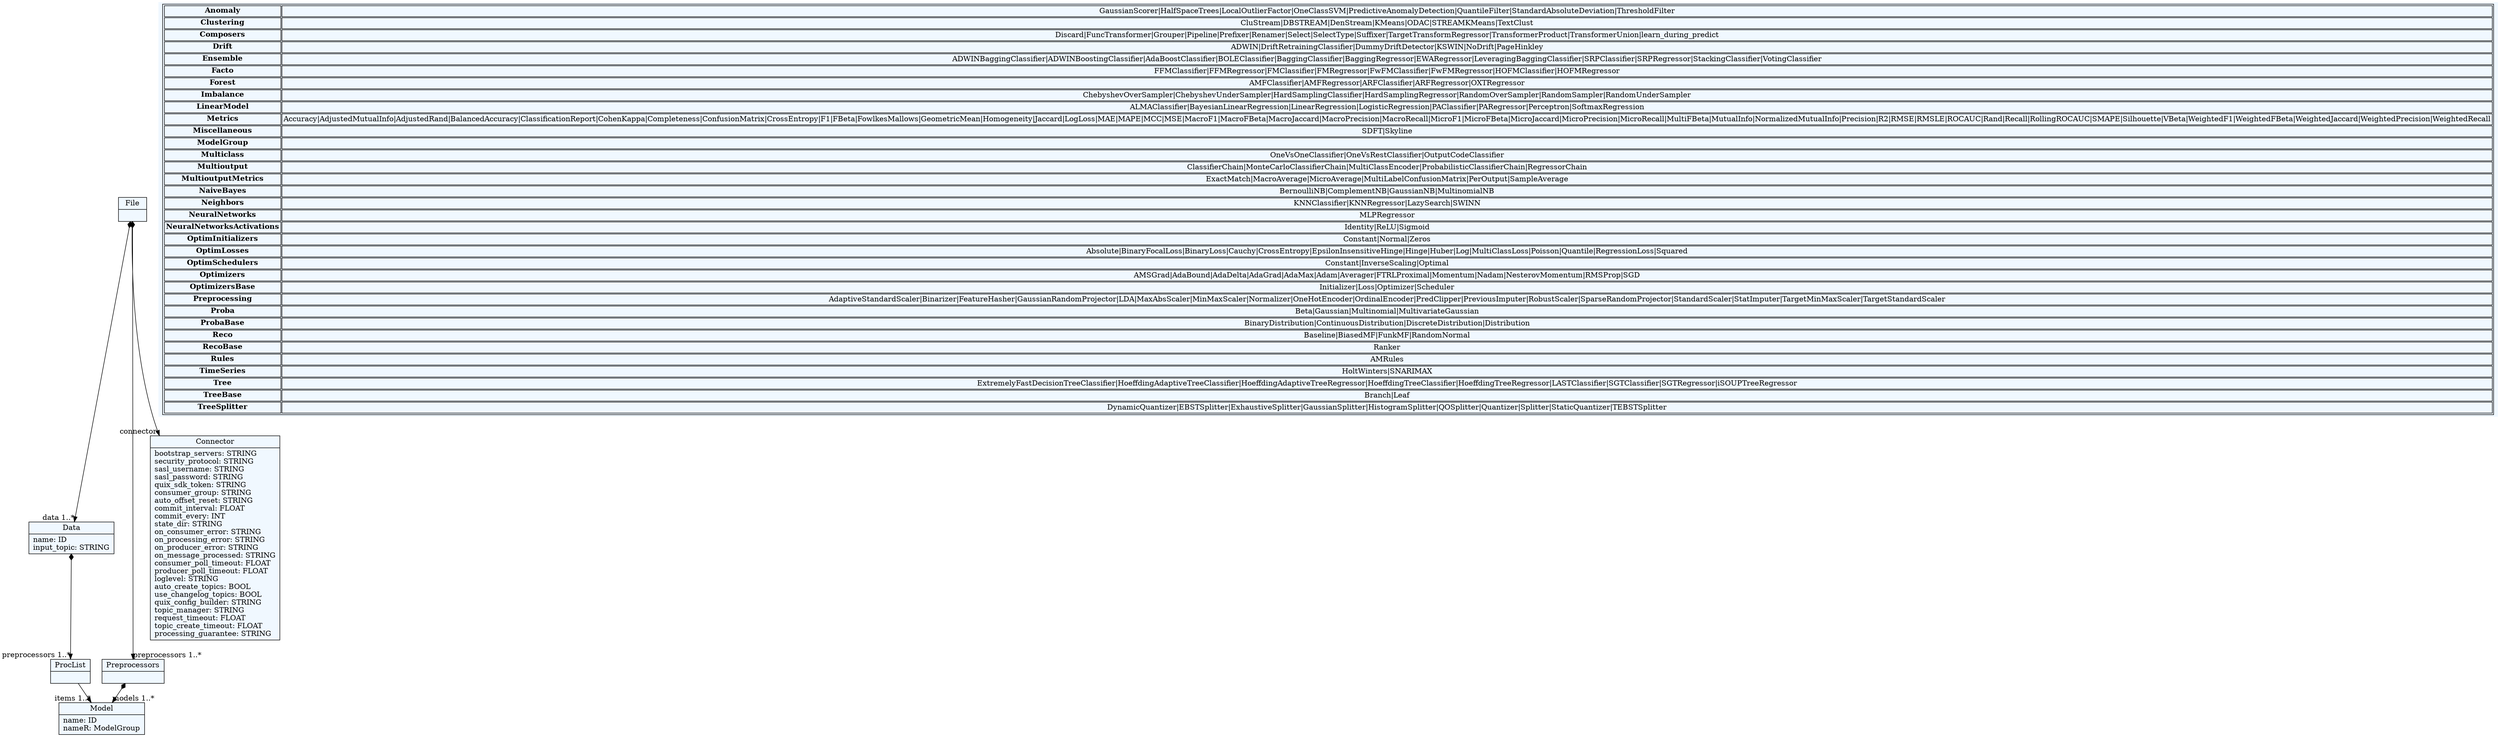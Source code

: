 
    digraph textX {
    fontname = "Bitstream Vera Sans"
    fontsize = 8
    node[
        shape=record,
        style=filled,
        fillcolor=aliceblue
    ]
    nodesep = 0.3
    edge[dir=black,arrowtail=empty]


2440562045104[ label="{File|}"]

2440562044192[ label="{Data|name: ID\linput_topic: STRING\l}"]

2440561660544[ label="{ProcList|}"]

2440561661216[ label="{Preprocessors|}"]

2440561658336[ label="{Model|name: ID\lnameR: ModelGroup\l}"]

2440561656992[ label="{Connector|bootstrap_servers: STRING\lsecurity_protocol: STRING\lsasl_username: STRING\lsasl_password: STRING\lquix_sdk_token: STRING\lconsumer_group: STRING\lauto_offset_reset: STRING\lcommit_interval: FLOAT\lcommit_every: INT\lstate_dir: STRING\lon_consumer_error: STRING\lon_processing_error: STRING\lon_producer_error: STRING\lon_message_processed: STRING\lconsumer_poll_timeout: FLOAT\lproducer_poll_timeout: FLOAT\lloglevel: STRING\lauto_create_topics: BOOL\luse_changelog_topics: BOOL\lquix_config_builder: STRING\ltopic_manager: STRING\lrequest_timeout: FLOAT\ltopic_create_timeout: FLOAT\lprocessing_guarantee: STRING\l}"]



2440562045104 -> 2440561656992[arrowtail=diamond, dir=both, headlabel="connector "]
2440562045104 -> 2440562044192[arrowtail=diamond, dir=both, headlabel="data 1..*"]
2440562045104 -> 2440561661216[arrowtail=diamond, dir=both, headlabel="preprocessors 1..*"]
2440562044192 -> 2440561660544[arrowtail=diamond, dir=both, headlabel="preprocessors 1..*"]
2440561660544 -> 2440561658336[headlabel="items 1..*"]
2440561661216 -> 2440561658336[arrowtail=diamond, dir=both, headlabel="models 1..*"]
match_rules [ shape=plaintext, label=< <table>
	<tr>
		<td><b>Anomaly</b></td><td>GaussianScorer|HalfSpaceTrees|LocalOutlierFactor|OneClassSVM|PredictiveAnomalyDetection|QuantileFilter|StandardAbsoluteDeviation|ThresholdFilter</td>
	</tr>
	<tr>
		<td><b>Clustering</b></td><td>CluStream|DBSTREAM|DenStream|KMeans|ODAC|STREAMKMeans|TextClust</td>
	</tr>
	<tr>
		<td><b>Composers</b></td><td>Discard|FuncTransformer|Grouper|Pipeline|Prefixer|Renamer|Select|SelectType|Suffixer|TargetTransformRegressor|TransformerProduct|TransformerUnion|learn_during_predict</td>
	</tr>
	<tr>
		<td><b>Drift</b></td><td>ADWIN|DriftRetrainingClassifier|DummyDriftDetector|KSWIN|NoDrift|PageHinkley</td>
	</tr>
	<tr>
		<td><b>Ensemble</b></td><td>ADWINBaggingClassifier|ADWINBoostingClassifier|AdaBoostClassifier|BOLEClassifier|BaggingClassifier|BaggingRegressor|EWARegressor|LeveragingBaggingClassifier|SRPClassifier|SRPRegressor|StackingClassifier|VotingClassifier</td>
	</tr>
	<tr>
		<td><b>Facto</b></td><td>FFMClassifier|FFMRegressor|FMClassifier|FMRegressor|FwFMClassifier|FwFMRegressor|HOFMClassifier|HOFMRegressor</td>
	</tr>
	<tr>
		<td><b>Forest</b></td><td>AMFClassifier|AMFRegressor|ARFClassifier|ARFRegressor|OXTRegressor</td>
	</tr>
	<tr>
		<td><b>Imbalance</b></td><td>ChebyshevOverSampler|ChebyshevUnderSampler|HardSamplingClassifier|HardSamplingRegressor|RandomOverSampler|RandomSampler|RandomUnderSampler</td>
	</tr>
	<tr>
		<td><b>LinearModel</b></td><td>ALMAClassifier|BayesianLinearRegression|LinearRegression|LogisticRegression|PAClassifier|PARegressor|Perceptron|SoftmaxRegression</td>
	</tr>
	<tr>
		<td><b>Metrics</b></td><td>Accuracy|AdjustedMutualInfo|AdjustedRand|BalancedAccuracy|ClassificationReport|CohenKappa|Completeness|ConfusionMatrix|CrossEntropy|F1|FBeta|FowlkesMallows|GeometricMean|Homogeneity|Jaccard|LogLoss|MAE|MAPE|MCC|MSE|MacroF1|MacroFBeta|MacroJaccard|MacroPrecision|MacroRecall|MicroF1|MicroFBeta|MicroJaccard|MicroPrecision|MicroRecall|MultiFBeta|MutualInfo|NormalizedMutualInfo|Precision|R2|RMSE|RMSLE|ROCAUC|Rand|Recall|RollingROCAUC|SMAPE|Silhouette|VBeta|WeightedF1|WeightedFBeta|WeightedJaccard|WeightedPrecision|WeightedRecall</td>
	</tr>
	<tr>
		<td><b>Miscellaneous</b></td><td>SDFT|Skyline</td>
	</tr>
	<tr>
		<td><b>ModelGroup</b></td><td></td>
	</tr>
	<tr>
		<td><b>Multiclass</b></td><td>OneVsOneClassifier|OneVsRestClassifier|OutputCodeClassifier</td>
	</tr>
	<tr>
		<td><b>Multioutput</b></td><td>ClassifierChain|MonteCarloClassifierChain|MultiClassEncoder|ProbabilisticClassifierChain|RegressorChain</td>
	</tr>
	<tr>
		<td><b>MultioutputMetrics</b></td><td>ExactMatch|MacroAverage|MicroAverage|MultiLabelConfusionMatrix|PerOutput|SampleAverage</td>
	</tr>
	<tr>
		<td><b>NaiveBayes</b></td><td>BernoulliNB|ComplementNB|GaussianNB|MultinomialNB</td>
	</tr>
	<tr>
		<td><b>Neighbors</b></td><td>KNNClassifier|KNNRegressor|LazySearch|SWINN</td>
	</tr>
	<tr>
		<td><b>NeuralNetworks</b></td><td>MLPRegressor</td>
	</tr>
	<tr>
		<td><b>NeuralNetworksActivations</b></td><td>Identity|ReLU|Sigmoid</td>
	</tr>
	<tr>
		<td><b>OptimInitializers</b></td><td>Constant|Normal|Zeros</td>
	</tr>
	<tr>
		<td><b>OptimLosses</b></td><td>Absolute|BinaryFocalLoss|BinaryLoss|Cauchy|CrossEntropy|EpsilonInsensitiveHinge|Hinge|Huber|Log|MultiClassLoss|Poisson|Quantile|RegressionLoss|Squared</td>
	</tr>
	<tr>
		<td><b>OptimSchedulers</b></td><td>Constant|InverseScaling|Optimal</td>
	</tr>
	<tr>
		<td><b>Optimizers</b></td><td>AMSGrad|AdaBound|AdaDelta|AdaGrad|AdaMax|Adam|Averager|FTRLProximal|Momentum|Nadam|NesterovMomentum|RMSProp|SGD</td>
	</tr>
	<tr>
		<td><b>OptimizersBase</b></td><td>Initializer|Loss|Optimizer|Scheduler</td>
	</tr>
	<tr>
		<td><b>Preprocessing</b></td><td>AdaptiveStandardScaler|Binarizer|FeatureHasher|GaussianRandomProjector|LDA|MaxAbsScaler|MinMaxScaler|Normalizer|OneHotEncoder|OrdinalEncoder|PredClipper|PreviousImputer|RobustScaler|SparseRandomProjector|StandardScaler|StatImputer|TargetMinMaxScaler|TargetStandardScaler</td>
	</tr>
	<tr>
		<td><b>Proba</b></td><td>Beta|Gaussian|Multinomial|MultivariateGaussian</td>
	</tr>
	<tr>
		<td><b>ProbaBase</b></td><td>BinaryDistribution|ContinuousDistribution|DiscreteDistribution|Distribution</td>
	</tr>
	<tr>
		<td><b>Reco</b></td><td>Baseline|BiasedMF|FunkMF|RandomNormal</td>
	</tr>
	<tr>
		<td><b>RecoBase</b></td><td>Ranker</td>
	</tr>
	<tr>
		<td><b>Rules</b></td><td>AMRules</td>
	</tr>
	<tr>
		<td><b>TimeSeries</b></td><td>HoltWinters|SNARIMAX</td>
	</tr>
	<tr>
		<td><b>Tree</b></td><td>ExtremelyFastDecisionTreeClassifier|HoeffdingAdaptiveTreeClassifier|HoeffdingAdaptiveTreeRegressor|HoeffdingTreeClassifier|HoeffdingTreeRegressor|LASTClassifier|SGTClassifier|SGTRegressor|iSOUPTreeRegressor</td>
	</tr>
	<tr>
		<td><b>TreeBase</b></td><td>Branch|Leaf</td>
	</tr>
	<tr>
		<td><b>TreeSplitter</b></td><td>DynamicQuantizer|EBSTSplitter|ExhaustiveSplitter|GaussianSplitter|HistogramSplitter|QOSplitter|Quantizer|Splitter|StaticQuantizer|TEBSTSplitter</td>
	</tr>
</table> >]


}
